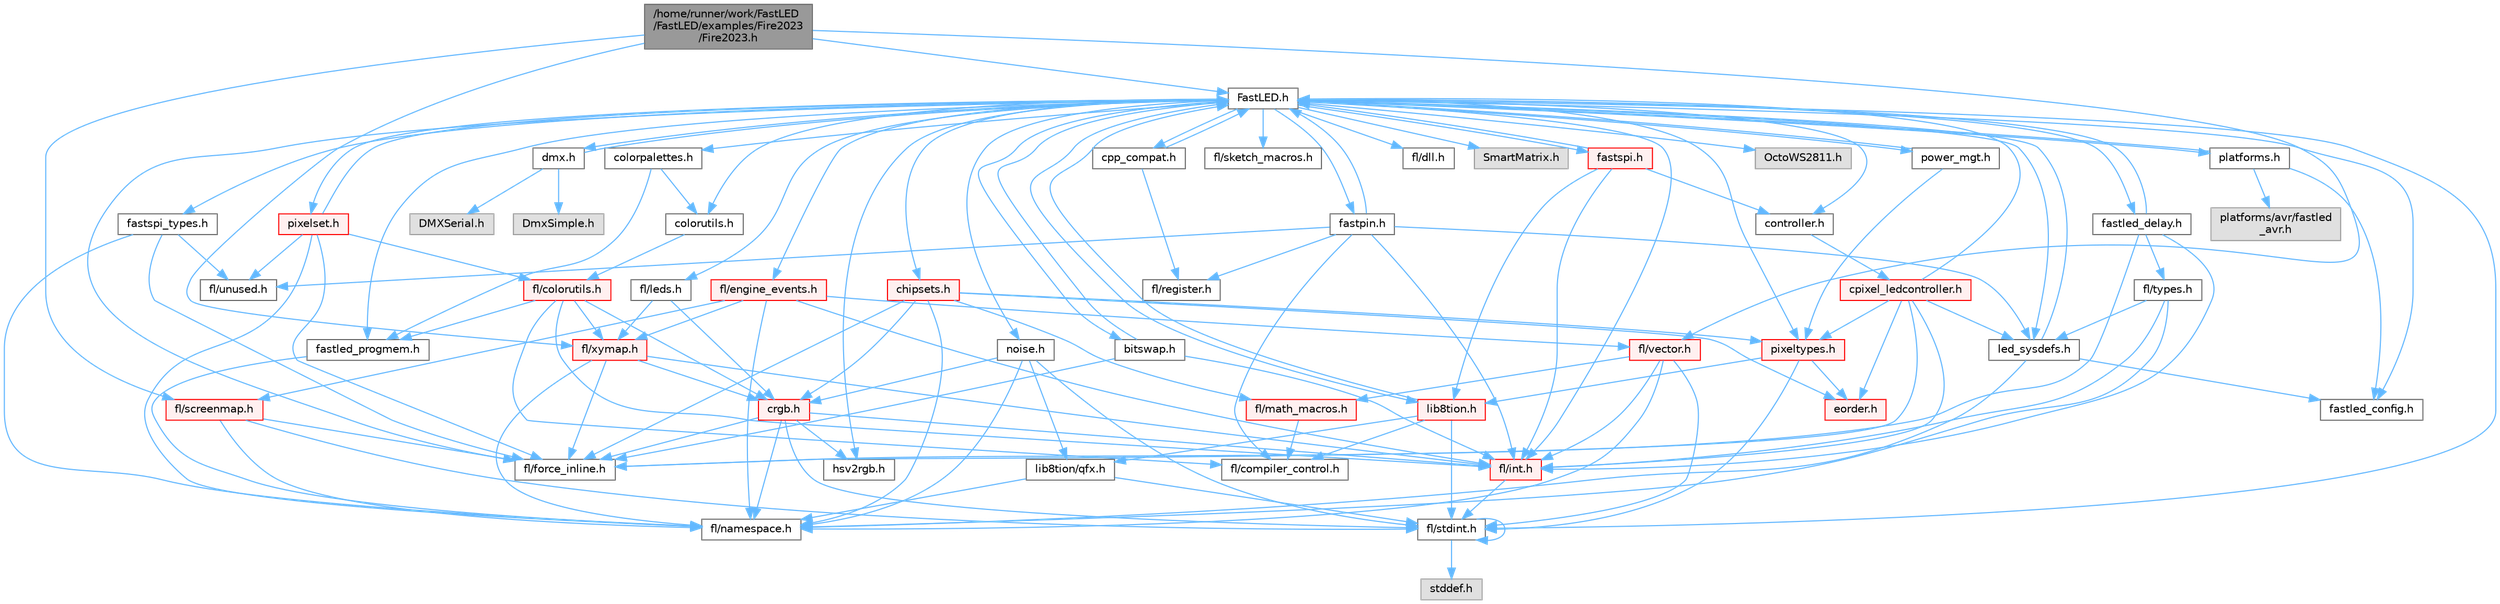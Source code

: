 digraph "/home/runner/work/FastLED/FastLED/examples/Fire2023/Fire2023.h"
{
 // INTERACTIVE_SVG=YES
 // LATEX_PDF_SIZE
  bgcolor="transparent";
  edge [fontname=Helvetica,fontsize=10,labelfontname=Helvetica,labelfontsize=10];
  node [fontname=Helvetica,fontsize=10,shape=box,height=0.2,width=0.4];
  Node1 [id="Node000001",label="/home/runner/work/FastLED\l/FastLED/examples/Fire2023\l/Fire2023.h",height=0.2,width=0.4,color="gray40", fillcolor="grey60", style="filled", fontcolor="black",tooltip=" "];
  Node1 -> Node2 [id="edge1_Node000001_Node000002",color="steelblue1",style="solid",tooltip=" "];
  Node2 [id="Node000002",label="FastLED.h",height=0.2,width=0.4,color="grey40", fillcolor="white", style="filled",URL="$db/d97/_fast_l_e_d_8h.html",tooltip="central include file for FastLED, defines the CFastLED class/object"];
  Node2 -> Node3 [id="edge2_Node000002_Node000003",color="steelblue1",style="solid",tooltip=" "];
  Node3 [id="Node000003",label="fl/stdint.h",height=0.2,width=0.4,color="grey40", fillcolor="white", style="filled",URL="$df/dd8/stdint_8h.html",tooltip=" "];
  Node3 -> Node4 [id="edge3_Node000003_Node000004",color="steelblue1",style="solid",tooltip=" "];
  Node4 [id="Node000004",label="stddef.h",height=0.2,width=0.4,color="grey60", fillcolor="#E0E0E0", style="filled",tooltip=" "];
  Node3 -> Node3 [id="edge4_Node000003_Node000003",color="steelblue1",style="solid",tooltip=" "];
  Node2 -> Node5 [id="edge5_Node000002_Node000005",color="steelblue1",style="solid",tooltip=" "];
  Node5 [id="Node000005",label="fl/dll.h",height=0.2,width=0.4,color="grey40", fillcolor="white", style="filled",URL="$d3/d4b/dll_8h.html",tooltip="FastLED dynamic library interface - lightweight header for external callers."];
  Node2 -> Node6 [id="edge6_Node000002_Node000006",color="steelblue1",style="solid",tooltip=" "];
  Node6 [id="Node000006",label="SmartMatrix.h",height=0.2,width=0.4,color="grey60", fillcolor="#E0E0E0", style="filled",tooltip=" "];
  Node2 -> Node7 [id="edge7_Node000002_Node000007",color="steelblue1",style="solid",tooltip=" "];
  Node7 [id="Node000007",label="OctoWS2811.h",height=0.2,width=0.4,color="grey60", fillcolor="#E0E0E0", style="filled",tooltip=" "];
  Node2 -> Node8 [id="edge8_Node000002_Node000008",color="steelblue1",style="solid",tooltip=" "];
  Node8 [id="Node000008",label="fl/force_inline.h",height=0.2,width=0.4,color="grey40", fillcolor="white", style="filled",URL="$d4/d64/force__inline_8h.html",tooltip=" "];
  Node2 -> Node9 [id="edge9_Node000002_Node000009",color="steelblue1",style="solid",tooltip=" "];
  Node9 [id="Node000009",label="cpp_compat.h",height=0.2,width=0.4,color="grey40", fillcolor="white", style="filled",URL="$d9/d13/cpp__compat_8h.html",tooltip="Compatibility functions based on C++ version."];
  Node9 -> Node2 [id="edge10_Node000009_Node000002",color="steelblue1",style="solid",tooltip=" "];
  Node9 -> Node10 [id="edge11_Node000009_Node000010",color="steelblue1",style="solid",tooltip=" "];
  Node10 [id="Node000010",label="fl/register.h",height=0.2,width=0.4,color="grey40", fillcolor="white", style="filled",URL="$df/d80/register_8h.html",tooltip=" "];
  Node2 -> Node11 [id="edge12_Node000002_Node000011",color="steelblue1",style="solid",tooltip=" "];
  Node11 [id="Node000011",label="fastled_config.h",height=0.2,width=0.4,color="grey40", fillcolor="white", style="filled",URL="$d5/d11/fastled__config_8h.html",tooltip="Contains definitions that can be used to configure FastLED at compile time."];
  Node2 -> Node12 [id="edge13_Node000002_Node000012",color="steelblue1",style="solid",tooltip=" "];
  Node12 [id="Node000012",label="led_sysdefs.h",height=0.2,width=0.4,color="grey40", fillcolor="white", style="filled",URL="$d9/d3e/led__sysdefs_8h.html",tooltip="Determines which platform system definitions to include."];
  Node12 -> Node2 [id="edge14_Node000012_Node000002",color="steelblue1",style="solid",tooltip=" "];
  Node12 -> Node11 [id="edge15_Node000012_Node000011",color="steelblue1",style="solid",tooltip=" "];
  Node12 -> Node13 [id="edge16_Node000012_Node000013",color="steelblue1",style="solid",tooltip=" "];
  Node13 [id="Node000013",label="fl/namespace.h",height=0.2,width=0.4,color="grey40", fillcolor="white", style="filled",URL="$df/d2a/namespace_8h.html",tooltip="Implements the FastLED namespace macros."];
  Node2 -> Node14 [id="edge17_Node000002_Node000014",color="steelblue1",style="solid",tooltip=" "];
  Node14 [id="Node000014",label="fastled_delay.h",height=0.2,width=0.4,color="grey40", fillcolor="white", style="filled",URL="$d0/da8/fastled__delay_8h.html",tooltip="Utility functions and classes for managing delay cycles."];
  Node14 -> Node2 [id="edge18_Node000014_Node000002",color="steelblue1",style="solid",tooltip=" "];
  Node14 -> Node15 [id="edge19_Node000014_Node000015",color="steelblue1",style="solid",tooltip=" "];
  Node15 [id="Node000015",label="fl/types.h",height=0.2,width=0.4,color="grey40", fillcolor="white", style="filled",URL="$d7/da1/fl_2types_8h.html",tooltip=" "];
  Node15 -> Node13 [id="edge20_Node000015_Node000013",color="steelblue1",style="solid",tooltip=" "];
  Node15 -> Node16 [id="edge21_Node000015_Node000016",color="steelblue1",style="solid",tooltip=" "];
  Node16 [id="Node000016",label="fl/int.h",height=0.2,width=0.4,color="red", fillcolor="#FFF0F0", style="filled",URL="$d3/d7e/int_8h.html",tooltip=" "];
  Node16 -> Node3 [id="edge22_Node000016_Node000003",color="steelblue1",style="solid",tooltip=" "];
  Node15 -> Node12 [id="edge23_Node000015_Node000012",color="steelblue1",style="solid",tooltip=" "];
  Node14 -> Node8 [id="edge24_Node000014_Node000008",color="steelblue1",style="solid",tooltip=" "];
  Node14 -> Node16 [id="edge25_Node000014_Node000016",color="steelblue1",style="solid",tooltip=" "];
  Node2 -> Node18 [id="edge26_Node000002_Node000018",color="steelblue1",style="solid",tooltip=" "];
  Node18 [id="Node000018",label="bitswap.h",height=0.2,width=0.4,color="grey40", fillcolor="white", style="filled",URL="$de/ded/bitswap_8h.html",tooltip="Functions for doing a rotation of bits/bytes used by parallel output."];
  Node18 -> Node2 [id="edge27_Node000018_Node000002",color="steelblue1",style="solid",tooltip=" "];
  Node18 -> Node8 [id="edge28_Node000018_Node000008",color="steelblue1",style="solid",tooltip=" "];
  Node18 -> Node16 [id="edge29_Node000018_Node000016",color="steelblue1",style="solid",tooltip=" "];
  Node2 -> Node19 [id="edge30_Node000002_Node000019",color="steelblue1",style="solid",tooltip=" "];
  Node19 [id="Node000019",label="controller.h",height=0.2,width=0.4,color="grey40", fillcolor="white", style="filled",URL="$d2/dd9/controller_8h.html",tooltip="deprecated: base definitions used by led controllers for writing out led data"];
  Node19 -> Node20 [id="edge31_Node000019_Node000020",color="steelblue1",style="solid",tooltip=" "];
  Node20 [id="Node000020",label="cpixel_ledcontroller.h",height=0.2,width=0.4,color="red", fillcolor="#FFF0F0", style="filled",URL="$d9/d57/cpixel__ledcontroller_8h.html",tooltip="defines the templated version of the CLEDController class"];
  Node20 -> Node2 [id="edge32_Node000020_Node000002",color="steelblue1",style="solid",tooltip=" "];
  Node20 -> Node12 [id="edge33_Node000020_Node000012",color="steelblue1",style="solid",tooltip=" "];
  Node20 -> Node21 [id="edge34_Node000020_Node000021",color="steelblue1",style="solid",tooltip=" "];
  Node21 [id="Node000021",label="pixeltypes.h",height=0.2,width=0.4,color="red", fillcolor="#FFF0F0", style="filled",URL="$d2/dba/pixeltypes_8h.html",tooltip="Includes defintions for RGB and HSV pixels."];
  Node21 -> Node3 [id="edge35_Node000021_Node000003",color="steelblue1",style="solid",tooltip=" "];
  Node21 -> Node22 [id="edge36_Node000021_Node000022",color="steelblue1",style="solid",tooltip=" "];
  Node22 [id="Node000022",label="lib8tion.h",height=0.2,width=0.4,color="red", fillcolor="#FFF0F0", style="filled",URL="$df/da5/lib8tion_8h.html",tooltip="Fast, efficient 8-bit math functions specifically designed for high-performance LED programming."];
  Node22 -> Node2 [id="edge37_Node000022_Node000002",color="steelblue1",style="solid",tooltip=" "];
  Node22 -> Node25 [id="edge38_Node000022_Node000025",color="steelblue1",style="solid",tooltip=" "];
  Node25 [id="Node000025",label="fl/compiler_control.h",height=0.2,width=0.4,color="grey40", fillcolor="white", style="filled",URL="$d4/d54/compiler__control_8h.html",tooltip=" "];
  Node22 -> Node3 [id="edge39_Node000022_Node000003",color="steelblue1",style="solid",tooltip=" "];
  Node22 -> Node27 [id="edge40_Node000022_Node000027",color="steelblue1",style="solid",tooltip=" "];
  Node27 [id="Node000027",label="lib8tion/qfx.h",height=0.2,width=0.4,color="grey40", fillcolor="white", style="filled",URL="$d2/d19/qfx_8h.html",tooltip=" "];
  Node27 -> Node3 [id="edge41_Node000027_Node000003",color="steelblue1",style="solid",tooltip=" "];
  Node27 -> Node13 [id="edge42_Node000027_Node000013",color="steelblue1",style="solid",tooltip=" "];
  Node21 -> Node82 [id="edge43_Node000021_Node000082",color="steelblue1",style="solid",tooltip=" "];
  Node82 [id="Node000082",label="eorder.h",height=0.2,width=0.4,color="red", fillcolor="#FFF0F0", style="filled",URL="$db/d07/eorder_8h.html",tooltip="Defines color channel ordering enumerations."];
  Node20 -> Node82 [id="edge44_Node000020_Node000082",color="steelblue1",style="solid",tooltip=" "];
  Node20 -> Node8 [id="edge45_Node000020_Node000008",color="steelblue1",style="solid",tooltip=" "];
  Node20 -> Node16 [id="edge46_Node000020_Node000016",color="steelblue1",style="solid",tooltip=" "];
  Node2 -> Node117 [id="edge47_Node000002_Node000117",color="steelblue1",style="solid",tooltip=" "];
  Node117 [id="Node000117",label="fastpin.h",height=0.2,width=0.4,color="grey40", fillcolor="white", style="filled",URL="$db/d65/fastpin_8h.html",tooltip="Class base definitions for defining fast pin access."];
  Node117 -> Node2 [id="edge48_Node000117_Node000002",color="steelblue1",style="solid",tooltip=" "];
  Node117 -> Node25 [id="edge49_Node000117_Node000025",color="steelblue1",style="solid",tooltip=" "];
  Node117 -> Node12 [id="edge50_Node000117_Node000012",color="steelblue1",style="solid",tooltip=" "];
  Node117 -> Node54 [id="edge51_Node000117_Node000054",color="steelblue1",style="solid",tooltip=" "];
  Node54 [id="Node000054",label="fl/unused.h",height=0.2,width=0.4,color="grey40", fillcolor="white", style="filled",URL="$d8/d4b/unused_8h.html",tooltip=" "];
  Node117 -> Node16 [id="edge52_Node000117_Node000016",color="steelblue1",style="solid",tooltip=" "];
  Node117 -> Node10 [id="edge53_Node000117_Node000010",color="steelblue1",style="solid",tooltip=" "];
  Node2 -> Node118 [id="edge54_Node000002_Node000118",color="steelblue1",style="solid",tooltip=" "];
  Node118 [id="Node000118",label="fastspi_types.h",height=0.2,width=0.4,color="grey40", fillcolor="white", style="filled",URL="$d2/ddb/fastspi__types_8h.html",tooltip="Data types and constants used by SPI interfaces."];
  Node118 -> Node8 [id="edge55_Node000118_Node000008",color="steelblue1",style="solid",tooltip=" "];
  Node118 -> Node13 [id="edge56_Node000118_Node000013",color="steelblue1",style="solid",tooltip=" "];
  Node118 -> Node54 [id="edge57_Node000118_Node000054",color="steelblue1",style="solid",tooltip=" "];
  Node2 -> Node119 [id="edge58_Node000002_Node000119",color="steelblue1",style="solid",tooltip=" "];
  Node119 [id="Node000119",label="dmx.h",height=0.2,width=0.4,color="grey40", fillcolor="white", style="filled",URL="$d3/de1/dmx_8h.html",tooltip="Defines the DMX512-based LED controllers."];
  Node119 -> Node2 [id="edge59_Node000119_Node000002",color="steelblue1",style="solid",tooltip=" "];
  Node119 -> Node120 [id="edge60_Node000119_Node000120",color="steelblue1",style="solid",tooltip=" "];
  Node120 [id="Node000120",label="DmxSimple.h",height=0.2,width=0.4,color="grey60", fillcolor="#E0E0E0", style="filled",tooltip=" "];
  Node119 -> Node121 [id="edge61_Node000119_Node000121",color="steelblue1",style="solid",tooltip=" "];
  Node121 [id="Node000121",label="DMXSerial.h",height=0.2,width=0.4,color="grey60", fillcolor="#E0E0E0", style="filled",tooltip=" "];
  Node2 -> Node122 [id="edge62_Node000002_Node000122",color="steelblue1",style="solid",tooltip=" "];
  Node122 [id="Node000122",label="platforms.h",height=0.2,width=0.4,color="grey40", fillcolor="white", style="filled",URL="$da/dc9/platforms_8h.html",tooltip="Determines which platforms headers to include."];
  Node122 -> Node2 [id="edge63_Node000122_Node000002",color="steelblue1",style="solid",tooltip=" "];
  Node122 -> Node11 [id="edge64_Node000122_Node000011",color="steelblue1",style="solid",tooltip=" "];
  Node122 -> Node123 [id="edge65_Node000122_Node000123",color="steelblue1",style="solid",tooltip=" "];
  Node123 [id="Node000123",label="platforms/avr/fastled\l_avr.h",height=0.2,width=0.4,color="grey60", fillcolor="#E0E0E0", style="filled",tooltip=" "];
  Node2 -> Node31 [id="edge66_Node000002_Node000031",color="steelblue1",style="solid",tooltip=" "];
  Node31 [id="Node000031",label="fastled_progmem.h",height=0.2,width=0.4,color="grey40", fillcolor="white", style="filled",URL="$df/dab/fastled__progmem_8h.html",tooltip="Wrapper definitions to allow seamless use of PROGMEM in environments that have it."];
  Node31 -> Node13 [id="edge67_Node000031_Node000013",color="steelblue1",style="solid",tooltip=" "];
  Node2 -> Node22 [id="edge68_Node000002_Node000022",color="steelblue1",style="solid",tooltip=" "];
  Node2 -> Node21 [id="edge69_Node000002_Node000021",color="steelblue1",style="solid",tooltip=" "];
  Node2 -> Node78 [id="edge70_Node000002_Node000078",color="steelblue1",style="solid",tooltip=" "];
  Node78 [id="Node000078",label="hsv2rgb.h",height=0.2,width=0.4,color="grey40", fillcolor="white", style="filled",URL="$de/d9a/hsv2rgb_8h.html",tooltip="Functions to convert from the HSV colorspace to the RGB colorspace."];
  Node2 -> Node124 [id="edge71_Node000002_Node000124",color="steelblue1",style="solid",tooltip=" "];
  Node124 [id="Node000124",label="colorutils.h",height=0.2,width=0.4,color="grey40", fillcolor="white", style="filled",URL="$d1/dfb/colorutils_8h.html",tooltip=" "];
  Node124 -> Node125 [id="edge72_Node000124_Node000125",color="steelblue1",style="solid",tooltip=" "];
  Node125 [id="Node000125",label="fl/colorutils.h",height=0.2,width=0.4,color="red", fillcolor="#FFF0F0", style="filled",URL="$d7/df9/fl_2colorutils_8h.html",tooltip="Utility functions for color fill, palettes, blending, and more."];
  Node125 -> Node16 [id="edge73_Node000125_Node000016",color="steelblue1",style="solid",tooltip=" "];
  Node125 -> Node74 [id="edge74_Node000125_Node000074",color="steelblue1",style="solid",tooltip=" "];
  Node74 [id="Node000074",label="crgb.h",height=0.2,width=0.4,color="red", fillcolor="#FFF0F0", style="filled",URL="$db/dd1/crgb_8h.html",tooltip="Defines the red, green, and blue (RGB) pixel struct."];
  Node74 -> Node3 [id="edge75_Node000074_Node000003",color="steelblue1",style="solid",tooltip=" "];
  Node74 -> Node16 [id="edge76_Node000074_Node000016",color="steelblue1",style="solid",tooltip=" "];
  Node74 -> Node13 [id="edge77_Node000074_Node000013",color="steelblue1",style="solid",tooltip=" "];
  Node74 -> Node8 [id="edge78_Node000074_Node000008",color="steelblue1",style="solid",tooltip=" "];
  Node74 -> Node78 [id="edge79_Node000074_Node000078",color="steelblue1",style="solid",tooltip=" "];
  Node125 -> Node31 [id="edge80_Node000125_Node000031",color="steelblue1",style="solid",tooltip=" "];
  Node125 -> Node114 [id="edge81_Node000125_Node000114",color="steelblue1",style="solid",tooltip=" "];
  Node114 [id="Node000114",label="fl/xymap.h",height=0.2,width=0.4,color="red", fillcolor="#FFF0F0", style="filled",URL="$da/d61/xymap_8h.html",tooltip=" "];
  Node114 -> Node16 [id="edge82_Node000114_Node000016",color="steelblue1",style="solid",tooltip=" "];
  Node114 -> Node13 [id="edge83_Node000114_Node000013",color="steelblue1",style="solid",tooltip=" "];
  Node114 -> Node8 [id="edge84_Node000114_Node000008",color="steelblue1",style="solid",tooltip=" "];
  Node114 -> Node74 [id="edge85_Node000114_Node000074",color="steelblue1",style="solid",tooltip=" "];
  Node125 -> Node25 [id="edge86_Node000125_Node000025",color="steelblue1",style="solid",tooltip=" "];
  Node2 -> Node129 [id="edge87_Node000002_Node000129",color="steelblue1",style="solid",tooltip=" "];
  Node129 [id="Node000129",label="pixelset.h",height=0.2,width=0.4,color="red", fillcolor="#FFF0F0", style="filled",URL="$d4/d46/pixelset_8h.html",tooltip="Declares classes for managing logical groups of LEDs."];
  Node129 -> Node8 [id="edge88_Node000129_Node000008",color="steelblue1",style="solid",tooltip=" "];
  Node129 -> Node13 [id="edge89_Node000129_Node000013",color="steelblue1",style="solid",tooltip=" "];
  Node129 -> Node54 [id="edge90_Node000129_Node000054",color="steelblue1",style="solid",tooltip=" "];
  Node129 -> Node125 [id="edge91_Node000129_Node000125",color="steelblue1",style="solid",tooltip=" "];
  Node129 -> Node2 [id="edge92_Node000129_Node000002",color="steelblue1",style="solid",tooltip=" "];
  Node2 -> Node130 [id="edge93_Node000002_Node000130",color="steelblue1",style="solid",tooltip=" "];
  Node130 [id="Node000130",label="colorpalettes.h",height=0.2,width=0.4,color="grey40", fillcolor="white", style="filled",URL="$dc/dcc/colorpalettes_8h.html",tooltip="Declarations for the predefined color palettes supplied by FastLED."];
  Node130 -> Node124 [id="edge94_Node000130_Node000124",color="steelblue1",style="solid",tooltip=" "];
  Node130 -> Node31 [id="edge95_Node000130_Node000031",color="steelblue1",style="solid",tooltip=" "];
  Node2 -> Node131 [id="edge96_Node000002_Node000131",color="steelblue1",style="solid",tooltip=" "];
  Node131 [id="Node000131",label="noise.h",height=0.2,width=0.4,color="grey40", fillcolor="white", style="filled",URL="$d1/d31/noise_8h.html",tooltip="Functions to generate and fill arrays with noise."];
  Node131 -> Node3 [id="edge97_Node000131_Node000003",color="steelblue1",style="solid",tooltip=" "];
  Node131 -> Node74 [id="edge98_Node000131_Node000074",color="steelblue1",style="solid",tooltip=" "];
  Node131 -> Node13 [id="edge99_Node000131_Node000013",color="steelblue1",style="solid",tooltip=" "];
  Node131 -> Node27 [id="edge100_Node000131_Node000027",color="steelblue1",style="solid",tooltip=" "];
  Node2 -> Node132 [id="edge101_Node000002_Node000132",color="steelblue1",style="solid",tooltip=" "];
  Node132 [id="Node000132",label="power_mgt.h",height=0.2,width=0.4,color="grey40", fillcolor="white", style="filled",URL="$dc/d5b/power__mgt_8h.html",tooltip="Functions to limit the power used by FastLED."];
  Node132 -> Node2 [id="edge102_Node000132_Node000002",color="steelblue1",style="solid",tooltip=" "];
  Node132 -> Node21 [id="edge103_Node000132_Node000021",color="steelblue1",style="solid",tooltip=" "];
  Node2 -> Node133 [id="edge104_Node000002_Node000133",color="steelblue1",style="solid",tooltip=" "];
  Node133 [id="Node000133",label="fastspi.h",height=0.2,width=0.4,color="red", fillcolor="#FFF0F0", style="filled",URL="$d6/ddc/fastspi_8h.html",tooltip="Serial peripheral interface (SPI) definitions per platform."];
  Node133 -> Node2 [id="edge105_Node000133_Node000002",color="steelblue1",style="solid",tooltip=" "];
  Node133 -> Node19 [id="edge106_Node000133_Node000019",color="steelblue1",style="solid",tooltip=" "];
  Node133 -> Node22 [id="edge107_Node000133_Node000022",color="steelblue1",style="solid",tooltip=" "];
  Node133 -> Node16 [id="edge108_Node000133_Node000016",color="steelblue1",style="solid",tooltip=" "];
  Node2 -> Node135 [id="edge109_Node000002_Node000135",color="steelblue1",style="solid",tooltip=" "];
  Node135 [id="Node000135",label="chipsets.h",height=0.2,width=0.4,color="red", fillcolor="#FFF0F0", style="filled",URL="$db/d66/chipsets_8h.html",tooltip="Contains the bulk of the definitions for the various LED chipsets supported."];
  Node135 -> Node21 [id="edge110_Node000135_Node000021",color="steelblue1",style="solid",tooltip=" "];
  Node135 -> Node8 [id="edge111_Node000135_Node000008",color="steelblue1",style="solid",tooltip=" "];
  Node135 -> Node74 [id="edge112_Node000135_Node000074",color="steelblue1",style="solid",tooltip=" "];
  Node135 -> Node82 [id="edge113_Node000135_Node000082",color="steelblue1",style="solid",tooltip=" "];
  Node135 -> Node13 [id="edge114_Node000135_Node000013",color="steelblue1",style="solid",tooltip=" "];
  Node135 -> Node38 [id="edge115_Node000135_Node000038",color="steelblue1",style="solid",tooltip=" "];
  Node38 [id="Node000038",label="fl/math_macros.h",height=0.2,width=0.4,color="red", fillcolor="#FFF0F0", style="filled",URL="$d8/db8/math__macros_8h.html",tooltip=" "];
  Node38 -> Node25 [id="edge116_Node000038_Node000025",color="steelblue1",style="solid",tooltip=" "];
  Node2 -> Node93 [id="edge117_Node000002_Node000093",color="steelblue1",style="solid",tooltip=" "];
  Node93 [id="Node000093",label="fl/engine_events.h",height=0.2,width=0.4,color="red", fillcolor="#FFF0F0", style="filled",URL="$db/dc0/engine__events_8h.html",tooltip=" "];
  Node93 -> Node13 [id="edge118_Node000093_Node000013",color="steelblue1",style="solid",tooltip=" "];
  Node93 -> Node94 [id="edge119_Node000093_Node000094",color="steelblue1",style="solid",tooltip=" "];
  Node94 [id="Node000094",label="fl/screenmap.h",height=0.2,width=0.4,color="red", fillcolor="#FFF0F0", style="filled",URL="$d7/d97/screenmap_8h.html",tooltip=" "];
  Node94 -> Node3 [id="edge120_Node000094_Node000003",color="steelblue1",style="solid",tooltip=" "];
  Node94 -> Node8 [id="edge121_Node000094_Node000008",color="steelblue1",style="solid",tooltip=" "];
  Node94 -> Node13 [id="edge122_Node000094_Node000013",color="steelblue1",style="solid",tooltip=" "];
  Node93 -> Node67 [id="edge123_Node000093_Node000067",color="steelblue1",style="solid",tooltip=" "];
  Node67 [id="Node000067",label="fl/vector.h",height=0.2,width=0.4,color="red", fillcolor="#FFF0F0", style="filled",URL="$d6/d68/vector_8h.html",tooltip=" "];
  Node67 -> Node3 [id="edge124_Node000067_Node000003",color="steelblue1",style="solid",tooltip=" "];
  Node67 -> Node16 [id="edge125_Node000067_Node000016",color="steelblue1",style="solid",tooltip=" "];
  Node67 -> Node38 [id="edge126_Node000067_Node000038",color="steelblue1",style="solid",tooltip=" "];
  Node67 -> Node13 [id="edge127_Node000067_Node000013",color="steelblue1",style="solid",tooltip=" "];
  Node93 -> Node114 [id="edge128_Node000093_Node000114",color="steelblue1",style="solid",tooltip=" "];
  Node93 -> Node16 [id="edge129_Node000093_Node000016",color="steelblue1",style="solid",tooltip=" "];
  Node2 -> Node137 [id="edge130_Node000002_Node000137",color="steelblue1",style="solid",tooltip=" "];
  Node137 [id="Node000137",label="fl/leds.h",height=0.2,width=0.4,color="grey40", fillcolor="white", style="filled",URL="$da/d78/leds_8h.html",tooltip=" "];
  Node137 -> Node74 [id="edge131_Node000137_Node000074",color="steelblue1",style="solid",tooltip=" "];
  Node137 -> Node114 [id="edge132_Node000137_Node000114",color="steelblue1",style="solid",tooltip=" "];
  Node2 -> Node16 [id="edge133_Node000002_Node000016",color="steelblue1",style="solid",tooltip=" "];
  Node2 -> Node110 [id="edge134_Node000002_Node000110",color="steelblue1",style="solid",tooltip=" "];
  Node110 [id="Node000110",label="fl/sketch_macros.h",height=0.2,width=0.4,color="grey40", fillcolor="white", style="filled",URL="$d1/dbc/sketch__macros_8h.html",tooltip=" "];
  Node1 -> Node114 [id="edge135_Node000001_Node000114",color="steelblue1",style="solid",tooltip=" "];
  Node1 -> Node94 [id="edge136_Node000001_Node000094",color="steelblue1",style="solid",tooltip=" "];
  Node1 -> Node67 [id="edge137_Node000001_Node000067",color="steelblue1",style="solid",tooltip=" "];
}
